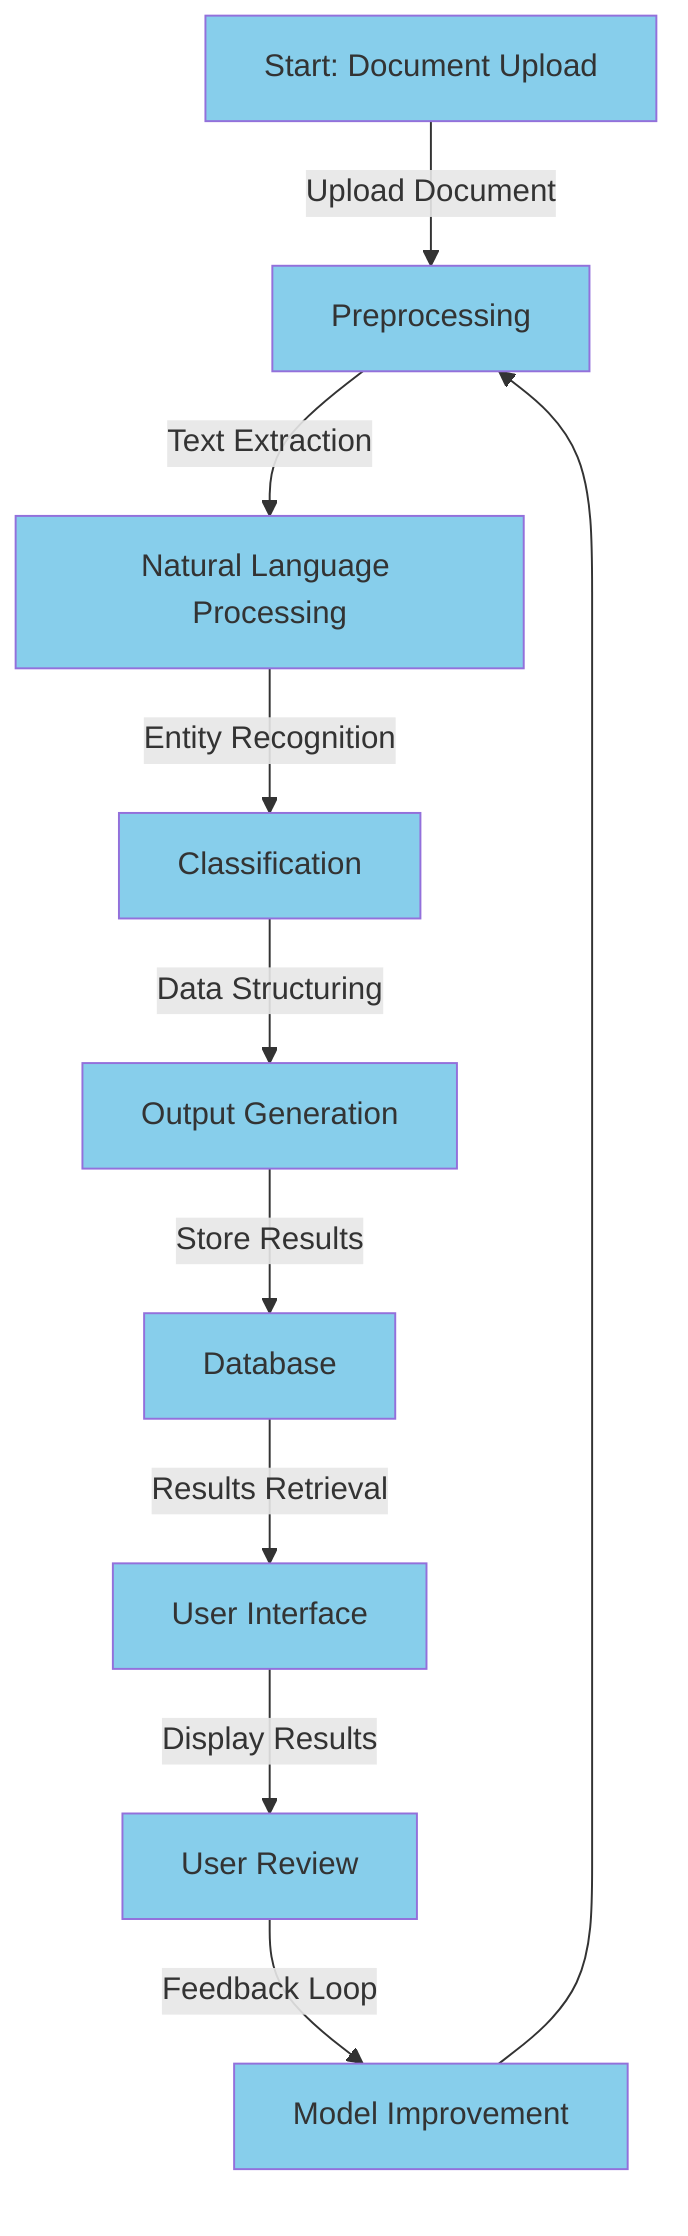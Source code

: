 flowchart TD
    style A fill:#87CEEB;
    style B fill:#87CEEB;
    style C fill:#87CEEB;
    style D fill:#87CEEB;
    style E fill:#87CEEB;
    style F fill:#87CEEB;
    style G fill:#87CEEB;
    style H fill:#87CEEB;
    style I fill:#87CEEB;

    A[Start: Document Upload] -->|Upload Document| B[Preprocessing]
    B -->|Text Extraction| C[Natural Language Processing]
    C -->|Entity Recognition| D[Classification]
    D -->|Data Structuring| E[Output Generation]
    E -->|Store Results| F[Database]
    F -->|Results Retrieval| G[User Interface]
    G -->|Display Results| H[User Review]
    H -->|Feedback Loop| I[Model Improvement]
    I --> B

    classDef background fill:#F5F5DC;
    class A,B,C,D,E,F,G,H,I background;